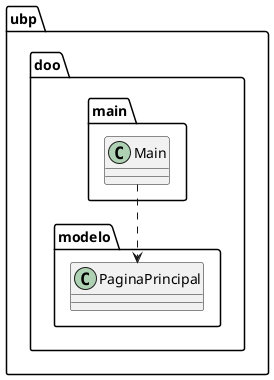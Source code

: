 @startuml
class ubp.doo.main.Main
class ubp.doo.modelo.PaginaPrincipal
ubp.doo.main.Main ..> ubp.doo.modelo.PaginaPrincipal
@enduml